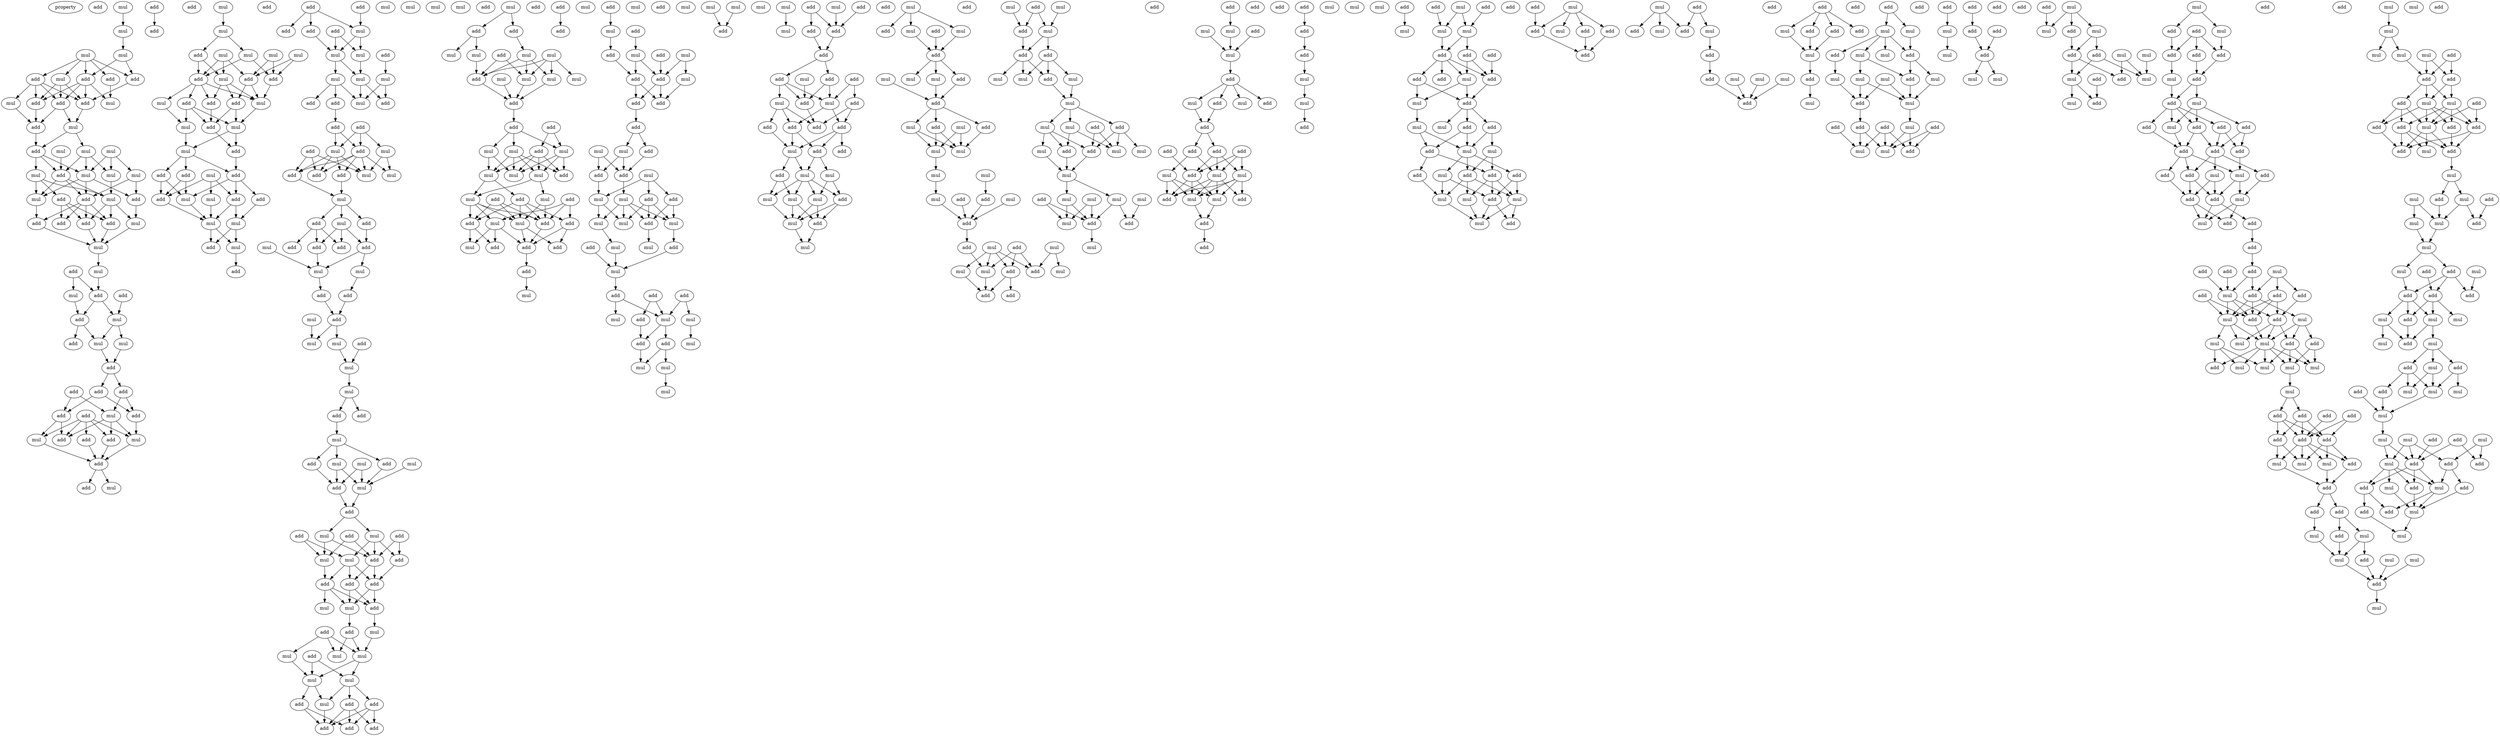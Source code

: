 digraph {
    node [fontcolor=black]
    property [mul=2,lf=1.8]
    0 [ label = add ];
    1 [ label = mul ];
    2 [ label = add ];
    3 [ label = add ];
    4 [ label = mul ];
    5 [ label = mul ];
    6 [ label = mul ];
    7 [ label = mul ];
    8 [ label = add ];
    9 [ label = add ];
    10 [ label = add ];
    11 [ label = add ];
    12 [ label = mul ];
    13 [ label = add ];
    14 [ label = add ];
    15 [ label = add ];
    16 [ label = mul ];
    17 [ label = mul ];
    18 [ label = add ];
    19 [ label = mul ];
    20 [ label = mul ];
    21 [ label = mul ];
    22 [ label = add ];
    23 [ label = mul ];
    24 [ label = mul ];
    25 [ label = mul ];
    26 [ label = add ];
    27 [ label = mul ];
    28 [ label = add ];
    29 [ label = mul ];
    30 [ label = add ];
    31 [ label = mul ];
    32 [ label = add ];
    33 [ label = add ];
    34 [ label = add ];
    35 [ label = add ];
    36 [ label = mul ];
    37 [ label = add ];
    38 [ label = mul ];
    39 [ label = add ];
    40 [ label = mul ];
    41 [ label = mul ];
    42 [ label = add ];
    43 [ label = add ];
    44 [ label = add ];
    45 [ label = mul ];
    46 [ label = add ];
    47 [ label = mul ];
    48 [ label = mul ];
    49 [ label = add ];
    50 [ label = add ];
    51 [ label = add ];
    52 [ label = add ];
    53 [ label = mul ];
    54 [ label = add ];
    55 [ label = add ];
    56 [ label = add ];
    57 [ label = add ];
    58 [ label = add ];
    59 [ label = mul ];
    60 [ label = add ];
    61 [ label = mul ];
    62 [ label = add ];
    63 [ label = add ];
    64 [ label = mul ];
    65 [ label = add ];
    66 [ label = mul ];
    67 [ label = mul ];
    68 [ label = mul ];
    69 [ label = mul ];
    70 [ label = mul ];
    71 [ label = mul ];
    72 [ label = add ];
    73 [ label = mul ];
    74 [ label = add ];
    75 [ label = add ];
    76 [ label = add ];
    77 [ label = add ];
    78 [ label = mul ];
    79 [ label = add ];
    80 [ label = add ];
    81 [ label = mul ];
    82 [ label = mul ];
    83 [ label = add ];
    84 [ label = mul ];
    85 [ label = add ];
    86 [ label = mul ];
    87 [ label = add ];
    88 [ label = mul ];
    89 [ label = add ];
    90 [ label = add ];
    91 [ label = add ];
    92 [ label = add ];
    93 [ label = mul ];
    94 [ label = mul ];
    95 [ label = add ];
    96 [ label = mul ];
    97 [ label = mul ];
    98 [ label = add ];
    99 [ label = add ];
    100 [ label = mul ];
    101 [ label = add ];
    102 [ label = add ];
    103 [ label = add ];
    104 [ label = add ];
    105 [ label = mul ];
    106 [ label = add ];
    107 [ label = add ];
    108 [ label = mul ];
    109 [ label = mul ];
    110 [ label = add ];
    111 [ label = mul ];
    112 [ label = mul ];
    113 [ label = mul ];
    114 [ label = add ];
    115 [ label = add ];
    116 [ label = mul ];
    117 [ label = add ];
    118 [ label = add ];
    119 [ label = add ];
    120 [ label = add ];
    121 [ label = mul ];
    122 [ label = mul ];
    123 [ label = add ];
    124 [ label = add ];
    125 [ label = add ];
    126 [ label = mul ];
    127 [ label = mul ];
    128 [ label = add ];
    129 [ label = mul ];
    130 [ label = mul ];
    131 [ label = mul ];
    132 [ label = add ];
    133 [ label = add ];
    134 [ label = mul ];
    135 [ label = mul ];
    136 [ label = add ];
    137 [ label = add ];
    138 [ label = add ];
    139 [ label = add ];
    140 [ label = mul ];
    141 [ label = mul ];
    142 [ label = add ];
    143 [ label = add ];
    144 [ label = add ];
    145 [ label = mul ];
    146 [ label = mul ];
    147 [ label = add ];
    148 [ label = mul ];
    149 [ label = mul ];
    150 [ label = mul ];
    151 [ label = mul ];
    152 [ label = mul ];
    153 [ label = add ];
    154 [ label = add ];
    155 [ label = mul ];
    156 [ label = add ];
    157 [ label = mul ];
    158 [ label = mul ];
    159 [ label = mul ];
    160 [ label = add ];
    161 [ label = mul ];
    162 [ label = add ];
    163 [ label = add ];
    164 [ label = add ];
    165 [ label = mul ];
    166 [ label = mul ];
    167 [ label = add ];
    168 [ label = add ];
    169 [ label = mul ];
    170 [ label = mul ];
    171 [ label = add ];
    172 [ label = add ];
    173 [ label = add ];
    174 [ label = add ];
    175 [ label = add ];
    176 [ label = add ];
    177 [ label = mul ];
    178 [ label = mul ];
    179 [ label = add ];
    180 [ label = mul ];
    181 [ label = add ];
    182 [ label = mul ];
    183 [ label = mul ];
    184 [ label = add ];
    185 [ label = mul ];
    186 [ label = mul ];
    187 [ label = mul ];
    188 [ label = add ];
    189 [ label = mul ];
    190 [ label = add ];
    191 [ label = add ];
    192 [ label = add ];
    193 [ label = add ];
    194 [ label = add ];
    195 [ label = add ];
    196 [ label = mul ];
    197 [ label = add ];
    198 [ label = add ];
    199 [ label = mul ];
    200 [ label = add ];
    201 [ label = mul ];
    202 [ label = mul ];
    203 [ label = mul ];
    204 [ label = mul ];
    205 [ label = add ];
    206 [ label = mul ];
    207 [ label = mul ];
    208 [ label = mul ];
    209 [ label = add ];
    210 [ label = add ];
    211 [ label = add ];
    212 [ label = mul ];
    213 [ label = add ];
    214 [ label = mul ];
    215 [ label = mul ];
    216 [ label = mul ];
    217 [ label = mul ];
    218 [ label = add ];
    219 [ label = mul ];
    220 [ label = mul ];
    221 [ label = add ];
    222 [ label = add ];
    223 [ label = mul ];
    224 [ label = add ];
    225 [ label = add ];
    226 [ label = mul ];
    227 [ label = mul ];
    228 [ label = add ];
    229 [ label = add ];
    230 [ label = add ];
    231 [ label = add ];
    232 [ label = add ];
    233 [ label = mul ];
    234 [ label = add ];
    235 [ label = add ];
    236 [ label = add ];
    237 [ label = mul ];
    238 [ label = mul ];
    239 [ label = add ];
    240 [ label = add ];
    241 [ label = add ];
    242 [ label = mul ];
    243 [ label = mul ];
    244 [ label = add ];
    245 [ label = add ];
    246 [ label = mul ];
    247 [ label = add ];
    248 [ label = add ];
    249 [ label = mul ];
    250 [ label = add ];
    251 [ label = add ];
    252 [ label = add ];
    253 [ label = mul ];
    254 [ label = mul ];
    255 [ label = add ];
    256 [ label = mul ];
    257 [ label = add ];
    258 [ label = add ];
    259 [ label = mul ];
    260 [ label = mul ];
    261 [ label = add ];
    262 [ label = add ];
    263 [ label = mul ];
    264 [ label = add ];
    265 [ label = mul ];
    266 [ label = mul ];
    267 [ label = mul ];
    268 [ label = mul ];
    269 [ label = add ];
    270 [ label = add ];
    271 [ label = mul ];
    272 [ label = add ];
    273 [ label = add ];
    274 [ label = add ];
    275 [ label = mul ];
    276 [ label = mul ];
    277 [ label = mul ];
    278 [ label = mul ];
    279 [ label = add ];
    280 [ label = add ];
    281 [ label = mul ];
    282 [ label = add ];
    283 [ label = mul ];
    284 [ label = mul ];
    285 [ label = add ];
    286 [ label = mul ];
    287 [ label = mul ];
    288 [ label = mul ];
    289 [ label = mul ];
    290 [ label = mul ];
    291 [ label = add ];
    292 [ label = mul ];
    293 [ label = mul ];
    294 [ label = add ];
    295 [ label = add ];
    296 [ label = mul ];
    297 [ label = add ];
    298 [ label = add ];
    299 [ label = add ];
    300 [ label = add ];
    301 [ label = add ];
    302 [ label = add ];
    303 [ label = mul ];
    304 [ label = add ];
    305 [ label = add ];
    306 [ label = mul ];
    307 [ label = mul ];
    308 [ label = add ];
    309 [ label = add ];
    310 [ label = add ];
    311 [ label = add ];
    312 [ label = mul ];
    313 [ label = add ];
    314 [ label = add ];
    315 [ label = add ];
    316 [ label = mul ];
    317 [ label = mul ];
    318 [ label = mul ];
    319 [ label = add ];
    320 [ label = mul ];
    321 [ label = mul ];
    322 [ label = mul ];
    323 [ label = add ];
    324 [ label = add ];
    325 [ label = mul ];
    326 [ label = mul ];
    327 [ label = mul ];
    328 [ label = add ];
    329 [ label = add ];
    330 [ label = mul ];
    331 [ label = add ];
    332 [ label = mul ];
    333 [ label = add ];
    334 [ label = mul ];
    335 [ label = mul ];
    336 [ label = add ];
    337 [ label = add ];
    338 [ label = add ];
    339 [ label = add ];
    340 [ label = mul ];
    341 [ label = mul ];
    342 [ label = mul ];
    343 [ label = mul ];
    344 [ label = mul ];
    345 [ label = mul ];
    346 [ label = mul ];
    347 [ label = add ];
    348 [ label = add ];
    349 [ label = mul ];
    350 [ label = add ];
    351 [ label = mul ];
    352 [ label = mul ];
    353 [ label = add ];
    354 [ label = add ];
    355 [ label = mul ];
    356 [ label = mul ];
    357 [ label = add ];
    358 [ label = mul ];
    359 [ label = add ];
    360 [ label = add ];
    361 [ label = add ];
    362 [ label = mul ];
    363 [ label = mul ];
    364 [ label = add ];
    365 [ label = add ];
    366 [ label = mul ];
    367 [ label = add ];
    368 [ label = add ];
    369 [ label = add ];
    370 [ label = mul ];
    371 [ label = mul ];
    372 [ label = mul ];
    373 [ label = add ];
    374 [ label = mul ];
    375 [ label = add ];
    376 [ label = mul ];
    377 [ label = add ];
    378 [ label = mul ];
    379 [ label = add ];
    380 [ label = mul ];
    381 [ label = mul ];
    382 [ label = mul ];
    383 [ label = add ];
    384 [ label = mul ];
    385 [ label = mul ];
    386 [ label = add ];
    387 [ label = mul ];
    388 [ label = mul ];
    389 [ label = mul ];
    390 [ label = add ];
    391 [ label = add ];
    392 [ label = mul ];
    393 [ label = mul ];
    394 [ label = add ];
    395 [ label = mul ];
    396 [ label = mul ];
    397 [ label = add ];
    398 [ label = add ];
    399 [ label = mul ];
    400 [ label = add ];
    401 [ label = mul ];
    402 [ label = mul ];
    403 [ label = add ];
    404 [ label = add ];
    405 [ label = add ];
    406 [ label = add ];
    407 [ label = add ];
    408 [ label = add ];
    409 [ label = add ];
    410 [ label = mul ];
    411 [ label = add ];
    412 [ label = mul ];
    413 [ label = mul ];
    414 [ label = mul ];
    415 [ label = add ];
    416 [ label = add ];
    417 [ label = mul ];
    418 [ label = add ];
    419 [ label = add ];
    420 [ label = add ];
    421 [ label = add ];
    422 [ label = mul ];
    423 [ label = mul ];
    424 [ label = add ];
    425 [ label = add ];
    426 [ label = mul ];
    427 [ label = mul ];
    428 [ label = mul ];
    429 [ label = add ];
    430 [ label = add ];
    431 [ label = mul ];
    432 [ label = mul ];
    433 [ label = add ];
    434 [ label = add ];
    435 [ label = mul ];
    436 [ label = mul ];
    437 [ label = add ];
    438 [ label = add ];
    439 [ label = add ];
    440 [ label = add ];
    441 [ label = mul ];
    442 [ label = add ];
    443 [ label = add ];
    444 [ label = add ];
    445 [ label = add ];
    446 [ label = mul ];
    447 [ label = mul ];
    448 [ label = add ];
    449 [ label = add ];
    450 [ label = mul ];
    451 [ label = mul ];
    452 [ label = add ];
    453 [ label = mul ];
    454 [ label = mul ];
    455 [ label = add ];
    456 [ label = add ];
    457 [ label = add ];
    458 [ label = add ];
    459 [ label = mul ];
    460 [ label = add ];
    461 [ label = mul ];
    462 [ label = mul ];
    463 [ label = add ];
    464 [ label = mul ];
    465 [ label = mul ];
    466 [ label = add ];
    467 [ label = mul ];
    468 [ label = add ];
    469 [ label = add ];
    470 [ label = add ];
    471 [ label = add ];
    472 [ label = mul ];
    473 [ label = add ];
    474 [ label = mul ];
    475 [ label = add ];
    476 [ label = add ];
    477 [ label = mul ];
    478 [ label = add ];
    479 [ label = add ];
    480 [ label = mul ];
    481 [ label = mul ];
    482 [ label = add ];
    483 [ label = mul ];
    484 [ label = add ];
    485 [ label = add ];
    486 [ label = add ];
    487 [ label = mul ];
    488 [ label = add ];
    489 [ label = add ];
    490 [ label = add ];
    491 [ label = mul ];
    492 [ label = add ];
    493 [ label = mul ];
    494 [ label = add ];
    495 [ label = mul ];
    496 [ label = mul ];
    497 [ label = mul ];
    498 [ label = mul ];
    499 [ label = add ];
    500 [ label = add ];
    501 [ label = mul ];
    502 [ label = add ];
    503 [ label = mul ];
    504 [ label = mul ];
    505 [ label = mul ];
    506 [ label = add ];
    507 [ label = mul ];
    508 [ label = add ];
    509 [ label = add ];
    510 [ label = add ];
    511 [ label = add ];
    512 [ label = mul ];
    513 [ label = add ];
    514 [ label = add ];
    515 [ label = mul ];
    516 [ label = mul ];
    517 [ label = add ];
    518 [ label = mul ];
    519 [ label = mul ];
    520 [ label = add ];
    521 [ label = add ];
    522 [ label = add ];
    523 [ label = add ];
    524 [ label = add ];
    525 [ label = add ];
    526 [ label = mul ];
    527 [ label = mul ];
    528 [ label = add ];
    529 [ label = mul ];
    530 [ label = mul ];
    531 [ label = add ];
    532 [ label = mul ];
    533 [ label = add ];
    534 [ label = mul ];
    535 [ label = mul ];
    536 [ label = add ];
    537 [ label = mul ];
    538 [ label = mul ];
    539 [ label = add ];
    540 [ label = add ];
    541 [ label = mul ];
    542 [ label = add ];
    543 [ label = mul ];
    544 [ label = mul ];
    545 [ label = add ];
    546 [ label = add ];
    547 [ label = add ];
    548 [ label = add ];
    549 [ label = add ];
    550 [ label = add ];
    551 [ label = mul ];
    552 [ label = add ];
    553 [ label = mul ];
    554 [ label = add ];
    555 [ label = add ];
    556 [ label = add ];
    557 [ label = add ];
    558 [ label = mul ];
    559 [ label = add ];
    560 [ label = add ];
    561 [ label = add ];
    562 [ label = add ];
    563 [ label = mul ];
    564 [ label = add ];
    565 [ label = mul ];
    566 [ label = add ];
    567 [ label = mul ];
    568 [ label = add ];
    569 [ label = add ];
    570 [ label = mul ];
    571 [ label = add ];
    572 [ label = add ];
    573 [ label = add ];
    574 [ label = add ];
    575 [ label = add ];
    576 [ label = add ];
    577 [ label = mul ];
    578 [ label = add ];
    579 [ label = add ];
    580 [ label = add ];
    581 [ label = add ];
    582 [ label = add ];
    583 [ label = mul ];
    584 [ label = mul ];
    585 [ label = add ];
    586 [ label = add ];
    587 [ label = mul ];
    588 [ label = mul ];
    589 [ label = mul ];
    590 [ label = add ];
    591 [ label = mul ];
    592 [ label = add ];
    593 [ label = mul ];
    594 [ label = mul ];
    595 [ label = mul ];
    596 [ label = mul ];
    597 [ label = add ];
    598 [ label = mul ];
    599 [ label = add ];
    600 [ label = add ];
    601 [ label = add ];
    602 [ label = add ];
    603 [ label = add ];
    604 [ label = add ];
    605 [ label = add ];
    606 [ label = mul ];
    607 [ label = mul ];
    608 [ label = add ];
    609 [ label = mul ];
    610 [ label = add ];
    611 [ label = add ];
    612 [ label = add ];
    613 [ label = add ];
    614 [ label = mul ];
    615 [ label = mul ];
    616 [ label = mul ];
    617 [ label = mul ];
    618 [ label = mul ];
    619 [ label = add ];
    620 [ label = add ];
    621 [ label = mul ];
    622 [ label = add ];
    623 [ label = mul ];
    624 [ label = mul ];
    625 [ label = add ];
    626 [ label = mul ];
    627 [ label = mul ];
    628 [ label = mul ];
    629 [ label = add ];
    630 [ label = add ];
    631 [ label = add ];
    632 [ label = mul ];
    633 [ label = add ];
    634 [ label = mul ];
    635 [ label = add ];
    636 [ label = add ];
    637 [ label = add ];
    638 [ label = mul ];
    639 [ label = add ];
    640 [ label = add ];
    641 [ label = mul ];
    642 [ label = add ];
    643 [ label = mul ];
    644 [ label = add ];
    645 [ label = mul ];
    646 [ label = add ];
    647 [ label = mul ];
    648 [ label = mul ];
    649 [ label = mul ];
    650 [ label = mul ];
    651 [ label = add ];
    652 [ label = mul ];
    653 [ label = mul ];
    654 [ label = add ];
    655 [ label = add ];
    656 [ label = mul ];
    657 [ label = add ];
    658 [ label = add ];
    659 [ label = add ];
    660 [ label = mul ];
    661 [ label = mul ];
    662 [ label = mul ];
    663 [ label = add ];
    664 [ label = mul ];
    665 [ label = mul ];
    666 [ label = add ];
    667 [ label = mul ];
    668 [ label = add ];
    669 [ label = add ];
    670 [ label = mul ];
    671 [ label = mul ];
    672 [ label = add ];
    673 [ label = add ];
    674 [ label = mul ];
    675 [ label = mul ];
    676 [ label = mul ];
    677 [ label = add ];
    678 [ label = mul ];
    679 [ label = mul ];
    680 [ label = add ];
    681 [ label = mul ];
    682 [ label = add ];
    683 [ label = add ];
    684 [ label = add ];
    685 [ label = mul ];
    686 [ label = add ];
    687 [ label = add ];
    688 [ label = mul ];
    689 [ label = add ];
    690 [ label = mul ];
    691 [ label = add ];
    692 [ label = add ];
    693 [ label = mul ];
    694 [ label = add ];
    1 -> 4 [ name = 0 ];
    2 -> 3 [ name = 1 ];
    4 -> 5 [ name = 2 ];
    5 -> 10 [ name = 3 ];
    5 -> 11 [ name = 4 ];
    6 -> 7 [ name = 5 ];
    6 -> 8 [ name = 6 ];
    6 -> 9 [ name = 7 ];
    6 -> 10 [ name = 8 ];
    6 -> 11 [ name = 9 ];
    7 -> 13 [ name = 10 ];
    7 -> 14 [ name = 11 ];
    7 -> 15 [ name = 12 ];
    8 -> 12 [ name = 13 ];
    8 -> 13 [ name = 14 ];
    8 -> 14 [ name = 15 ];
    8 -> 15 [ name = 16 ];
    9 -> 16 [ name = 17 ];
    10 -> 13 [ name = 18 ];
    10 -> 14 [ name = 19 ];
    10 -> 15 [ name = 20 ];
    10 -> 16 [ name = 21 ];
    11 -> 15 [ name = 22 ];
    12 -> 18 [ name = 23 ];
    13 -> 17 [ name = 24 ];
    13 -> 18 [ name = 25 ];
    14 -> 18 [ name = 26 ];
    15 -> 17 [ name = 27 ];
    17 -> 21 [ name = 28 ];
    17 -> 22 [ name = 29 ];
    18 -> 22 [ name = 30 ];
    19 -> 26 [ name = 31 ];
    20 -> 23 [ name = 32 ];
    20 -> 25 [ name = 33 ];
    20 -> 27 [ name = 34 ];
    21 -> 23 [ name = 35 ];
    21 -> 26 [ name = 36 ];
    21 -> 27 [ name = 37 ];
    22 -> 24 [ name = 38 ];
    22 -> 26 [ name = 39 ];
    22 -> 27 [ name = 40 ];
    23 -> 31 [ name = 41 ];
    24 -> 29 [ name = 42 ];
    24 -> 30 [ name = 43 ];
    24 -> 31 [ name = 44 ];
    25 -> 28 [ name = 45 ];
    25 -> 32 [ name = 46 ];
    26 -> 28 [ name = 47 ];
    26 -> 29 [ name = 48 ];
    26 -> 31 [ name = 49 ];
    27 -> 28 [ name = 50 ];
    27 -> 29 [ name = 51 ];
    27 -> 32 [ name = 52 ];
    28 -> 33 [ name = 53 ];
    28 -> 34 [ name = 54 ];
    28 -> 35 [ name = 55 ];
    28 -> 37 [ name = 56 ];
    29 -> 33 [ name = 57 ];
    30 -> 34 [ name = 58 ];
    30 -> 35 [ name = 59 ];
    30 -> 37 [ name = 60 ];
    31 -> 35 [ name = 61 ];
    31 -> 36 [ name = 62 ];
    31 -> 37 [ name = 63 ];
    32 -> 36 [ name = 64 ];
    33 -> 38 [ name = 65 ];
    35 -> 38 [ name = 66 ];
    36 -> 38 [ name = 67 ];
    37 -> 38 [ name = 68 ];
    38 -> 40 [ name = 69 ];
    39 -> 41 [ name = 70 ];
    39 -> 42 [ name = 71 ];
    40 -> 42 [ name = 72 ];
    41 -> 44 [ name = 73 ];
    42 -> 44 [ name = 74 ];
    42 -> 45 [ name = 75 ];
    43 -> 45 [ name = 76 ];
    44 -> 46 [ name = 77 ];
    44 -> 48 [ name = 78 ];
    45 -> 47 [ name = 79 ];
    45 -> 48 [ name = 80 ];
    47 -> 49 [ name = 81 ];
    48 -> 49 [ name = 82 ];
    49 -> 50 [ name = 83 ];
    49 -> 51 [ name = 84 ];
    50 -> 54 [ name = 85 ];
    50 -> 56 [ name = 86 ];
    51 -> 53 [ name = 87 ];
    51 -> 54 [ name = 88 ];
    52 -> 53 [ name = 89 ];
    52 -> 56 [ name = 90 ];
    53 -> 57 [ name = 91 ];
    53 -> 59 [ name = 92 ];
    53 -> 60 [ name = 93 ];
    54 -> 59 [ name = 94 ];
    55 -> 57 [ name = 95 ];
    55 -> 58 [ name = 96 ];
    55 -> 59 [ name = 97 ];
    55 -> 60 [ name = 98 ];
    55 -> 61 [ name = 99 ];
    56 -> 57 [ name = 100 ];
    56 -> 61 [ name = 101 ];
    58 -> 62 [ name = 102 ];
    59 -> 62 [ name = 103 ];
    60 -> 62 [ name = 104 ];
    61 -> 62 [ name = 105 ];
    62 -> 65 [ name = 106 ];
    62 -> 66 [ name = 107 ];
    64 -> 67 [ name = 108 ];
    67 -> 68 [ name = 109 ];
    67 -> 72 [ name = 110 ];
    68 -> 75 [ name = 111 ];
    68 -> 76 [ name = 112 ];
    69 -> 73 [ name = 113 ];
    69 -> 74 [ name = 114 ];
    69 -> 76 [ name = 115 ];
    70 -> 74 [ name = 116 ];
    70 -> 75 [ name = 117 ];
    71 -> 74 [ name = 118 ];
    71 -> 75 [ name = 119 ];
    72 -> 73 [ name = 120 ];
    72 -> 76 [ name = 121 ];
    73 -> 79 [ name = 122 ];
    73 -> 80 [ name = 123 ];
    73 -> 81 [ name = 124 ];
    74 -> 80 [ name = 125 ];
    74 -> 81 [ name = 126 ];
    75 -> 81 [ name = 127 ];
    76 -> 77 [ name = 128 ];
    76 -> 78 [ name = 129 ];
    76 -> 79 [ name = 130 ];
    76 -> 81 [ name = 131 ];
    77 -> 82 [ name = 132 ];
    77 -> 83 [ name = 133 ];
    77 -> 84 [ name = 134 ];
    78 -> 82 [ name = 135 ];
    79 -> 83 [ name = 136 ];
    80 -> 83 [ name = 137 ];
    80 -> 84 [ name = 138 ];
    81 -> 84 [ name = 139 ];
    82 -> 86 [ name = 140 ];
    83 -> 85 [ name = 141 ];
    84 -> 85 [ name = 142 ];
    84 -> 86 [ name = 143 ];
    85 -> 89 [ name = 144 ];
    86 -> 87 [ name = 145 ];
    86 -> 89 [ name = 146 ];
    86 -> 90 [ name = 147 ];
    87 -> 91 [ name = 148 ];
    87 -> 93 [ name = 149 ];
    88 -> 91 [ name = 150 ];
    88 -> 92 [ name = 151 ];
    88 -> 94 [ name = 152 ];
    89 -> 92 [ name = 153 ];
    89 -> 93 [ name = 154 ];
    89 -> 95 [ name = 155 ];
    90 -> 91 [ name = 156 ];
    90 -> 93 [ name = 157 ];
    91 -> 96 [ name = 158 ];
    92 -> 96 [ name = 159 ];
    92 -> 97 [ name = 160 ];
    93 -> 96 [ name = 161 ];
    94 -> 96 [ name = 162 ];
    95 -> 97 [ name = 163 ];
    96 -> 98 [ name = 164 ];
    96 -> 100 [ name = 165 ];
    97 -> 98 [ name = 166 ];
    97 -> 100 [ name = 167 ];
    100 -> 101 [ name = 168 ];
    102 -> 104 [ name = 169 ];
    102 -> 105 [ name = 170 ];
    102 -> 107 [ name = 171 ];
    103 -> 105 [ name = 172 ];
    104 -> 109 [ name = 173 ];
    105 -> 108 [ name = 174 ];
    105 -> 109 [ name = 175 ];
    106 -> 108 [ name = 176 ];
    106 -> 109 [ name = 177 ];
    108 -> 113 [ name = 178 ];
    109 -> 111 [ name = 179 ];
    109 -> 113 [ name = 180 ];
    110 -> 112 [ name = 181 ];
    111 -> 115 [ name = 182 ];
    111 -> 116 [ name = 183 ];
    111 -> 117 [ name = 184 ];
    112 -> 114 [ name = 185 ];
    112 -> 116 [ name = 186 ];
    113 -> 114 [ name = 187 ];
    113 -> 116 [ name = 188 ];
    117 -> 118 [ name = 189 ];
    118 -> 120 [ name = 190 ];
    118 -> 121 [ name = 191 ];
    119 -> 120 [ name = 192 ];
    119 -> 121 [ name = 193 ];
    119 -> 122 [ name = 194 ];
    120 -> 124 [ name = 195 ];
    120 -> 125 [ name = 196 ];
    120 -> 126 [ name = 197 ];
    120 -> 127 [ name = 198 ];
    120 -> 128 [ name = 199 ];
    121 -> 124 [ name = 200 ];
    121 -> 125 [ name = 201 ];
    121 -> 127 [ name = 202 ];
    121 -> 128 [ name = 203 ];
    122 -> 126 [ name = 204 ];
    122 -> 127 [ name = 205 ];
    123 -> 124 [ name = 206 ];
    123 -> 127 [ name = 207 ];
    123 -> 128 [ name = 208 ];
    124 -> 129 [ name = 209 ];
    125 -> 129 [ name = 210 ];
    129 -> 130 [ name = 211 ];
    129 -> 132 [ name = 212 ];
    129 -> 133 [ name = 213 ];
    130 -> 137 [ name = 214 ];
    130 -> 138 [ name = 215 ];
    130 -> 139 [ name = 216 ];
    132 -> 137 [ name = 217 ];
    133 -> 136 [ name = 218 ];
    133 -> 138 [ name = 219 ];
    133 -> 139 [ name = 220 ];
    135 -> 141 [ name = 221 ];
    137 -> 140 [ name = 222 ];
    137 -> 141 [ name = 223 ];
    138 -> 141 [ name = 224 ];
    140 -> 143 [ name = 225 ];
    141 -> 142 [ name = 226 ];
    142 -> 144 [ name = 227 ];
    143 -> 144 [ name = 228 ];
    144 -> 146 [ name = 229 ];
    144 -> 148 [ name = 230 ];
    145 -> 146 [ name = 231 ];
    147 -> 149 [ name = 232 ];
    148 -> 149 [ name = 233 ];
    149 -> 150 [ name = 234 ];
    150 -> 153 [ name = 235 ];
    150 -> 154 [ name = 236 ];
    153 -> 155 [ name = 237 ];
    155 -> 156 [ name = 238 ];
    155 -> 158 [ name = 239 ];
    155 -> 160 [ name = 240 ];
    156 -> 162 [ name = 241 ];
    157 -> 161 [ name = 242 ];
    157 -> 162 [ name = 243 ];
    158 -> 161 [ name = 244 ];
    158 -> 162 [ name = 245 ];
    159 -> 161 [ name = 246 ];
    160 -> 161 [ name = 247 ];
    161 -> 163 [ name = 248 ];
    162 -> 163 [ name = 249 ];
    163 -> 165 [ name = 250 ];
    163 -> 166 [ name = 251 ];
    164 -> 169 [ name = 252 ];
    164 -> 171 [ name = 253 ];
    165 -> 169 [ name = 254 ];
    165 -> 171 [ name = 255 ];
    166 -> 170 [ name = 256 ];
    166 -> 171 [ name = 257 ];
    166 -> 172 [ name = 258 ];
    167 -> 171 [ name = 259 ];
    167 -> 172 [ name = 260 ];
    168 -> 169 [ name = 261 ];
    168 -> 170 [ name = 262 ];
    169 -> 174 [ name = 263 ];
    170 -> 173 [ name = 264 ];
    170 -> 174 [ name = 265 ];
    170 -> 175 [ name = 266 ];
    171 -> 173 [ name = 267 ];
    171 -> 175 [ name = 268 ];
    172 -> 175 [ name = 269 ];
    173 -> 176 [ name = 270 ];
    173 -> 177 [ name = 271 ];
    174 -> 176 [ name = 272 ];
    174 -> 177 [ name = 273 ];
    174 -> 178 [ name = 274 ];
    175 -> 176 [ name = 275 ];
    175 -> 177 [ name = 276 ];
    176 -> 180 [ name = 277 ];
    177 -> 179 [ name = 278 ];
    179 -> 183 [ name = 279 ];
    179 -> 185 [ name = 280 ];
    180 -> 183 [ name = 281 ];
    181 -> 182 [ name = 282 ];
    181 -> 183 [ name = 283 ];
    181 -> 185 [ name = 284 ];
    182 -> 187 [ name = 285 ];
    183 -> 186 [ name = 286 ];
    183 -> 187 [ name = 287 ];
    184 -> 186 [ name = 288 ];
    184 -> 187 [ name = 289 ];
    186 -> 189 [ name = 290 ];
    186 -> 190 [ name = 291 ];
    186 -> 191 [ name = 292 ];
    187 -> 188 [ name = 293 ];
    187 -> 189 [ name = 294 ];
    188 -> 193 [ name = 295 ];
    188 -> 195 [ name = 296 ];
    189 -> 193 [ name = 297 ];
    190 -> 193 [ name = 298 ];
    190 -> 194 [ name = 299 ];
    190 -> 195 [ name = 300 ];
    191 -> 193 [ name = 301 ];
    191 -> 194 [ name = 302 ];
    191 -> 195 [ name = 303 ];
    196 -> 197 [ name = 304 ];
    196 -> 198 [ name = 305 ];
    197 -> 202 [ name = 306 ];
    198 -> 199 [ name = 307 ];
    198 -> 203 [ name = 308 ];
    200 -> 205 [ name = 309 ];
    200 -> 207 [ name = 310 ];
    201 -> 205 [ name = 311 ];
    201 -> 206 [ name = 312 ];
    201 -> 207 [ name = 313 ];
    201 -> 208 [ name = 314 ];
    202 -> 205 [ name = 315 ];
    202 -> 206 [ name = 316 ];
    202 -> 207 [ name = 317 ];
    203 -> 205 [ name = 318 ];
    204 -> 209 [ name = 319 ];
    205 -> 209 [ name = 320 ];
    206 -> 209 [ name = 321 ];
    207 -> 209 [ name = 322 ];
    209 -> 211 [ name = 323 ];
    210 -> 213 [ name = 324 ];
    210 -> 214 [ name = 325 ];
    211 -> 212 [ name = 326 ];
    211 -> 214 [ name = 327 ];
    211 -> 215 [ name = 328 ];
    212 -> 216 [ name = 329 ];
    212 -> 217 [ name = 330 ];
    213 -> 216 [ name = 331 ];
    213 -> 217 [ name = 332 ];
    213 -> 218 [ name = 333 ];
    213 -> 219 [ name = 334 ];
    214 -> 216 [ name = 335 ];
    214 -> 218 [ name = 336 ];
    214 -> 219 [ name = 337 ];
    215 -> 216 [ name = 338 ];
    215 -> 217 [ name = 339 ];
    215 -> 218 [ name = 340 ];
    215 -> 219 [ name = 341 ];
    217 -> 221 [ name = 342 ];
    217 -> 223 [ name = 343 ];
    219 -> 220 [ name = 344 ];
    219 -> 223 [ name = 345 ];
    220 -> 227 [ name = 346 ];
    220 -> 229 [ name = 347 ];
    221 -> 225 [ name = 348 ];
    221 -> 227 [ name = 349 ];
    221 -> 228 [ name = 350 ];
    221 -> 229 [ name = 351 ];
    222 -> 227 [ name = 352 ];
    222 -> 228 [ name = 353 ];
    222 -> 229 [ name = 354 ];
    223 -> 226 [ name = 355 ];
    223 -> 227 [ name = 356 ];
    223 -> 228 [ name = 357 ];
    223 -> 229 [ name = 358 ];
    224 -> 225 [ name = 359 ];
    224 -> 226 [ name = 360 ];
    224 -> 229 [ name = 361 ];
    225 -> 230 [ name = 362 ];
    225 -> 232 [ name = 363 ];
    226 -> 231 [ name = 364 ];
    226 -> 232 [ name = 365 ];
    226 -> 233 [ name = 366 ];
    227 -> 230 [ name = 367 ];
    227 -> 232 [ name = 368 ];
    228 -> 231 [ name = 369 ];
    228 -> 233 [ name = 370 ];
    229 -> 232 [ name = 371 ];
    232 -> 234 [ name = 372 ];
    234 -> 238 [ name = 373 ];
    236 -> 239 [ name = 374 ];
    240 -> 242 [ name = 375 ];
    241 -> 246 [ name = 376 ];
    242 -> 244 [ name = 377 ];
    243 -> 248 [ name = 378 ];
    243 -> 249 [ name = 379 ];
    244 -> 247 [ name = 380 ];
    245 -> 248 [ name = 381 ];
    246 -> 247 [ name = 382 ];
    246 -> 248 [ name = 383 ];
    247 -> 250 [ name = 384 ];
    247 -> 251 [ name = 385 ];
    248 -> 250 [ name = 386 ];
    248 -> 251 [ name = 387 ];
    249 -> 250 [ name = 388 ];
    251 -> 252 [ name = 389 ];
    252 -> 254 [ name = 390 ];
    252 -> 255 [ name = 391 ];
    253 -> 257 [ name = 392 ];
    253 -> 258 [ name = 393 ];
    254 -> 257 [ name = 394 ];
    254 -> 258 [ name = 395 ];
    255 -> 258 [ name = 396 ];
    256 -> 260 [ name = 397 ];
    256 -> 261 [ name = 398 ];
    256 -> 262 [ name = 399 ];
    257 -> 260 [ name = 400 ];
    258 -> 259 [ name = 401 ];
    259 -> 263 [ name = 402 ];
    259 -> 264 [ name = 403 ];
    259 -> 265 [ name = 404 ];
    259 -> 266 [ name = 405 ];
    260 -> 263 [ name = 406 ];
    260 -> 266 [ name = 407 ];
    261 -> 264 [ name = 408 ];
    261 -> 265 [ name = 409 ];
    262 -> 264 [ name = 410 ];
    262 -> 265 [ name = 411 ];
    262 -> 266 [ name = 412 ];
    263 -> 268 [ name = 413 ];
    264 -> 267 [ name = 414 ];
    265 -> 269 [ name = 415 ];
    268 -> 271 [ name = 416 ];
    269 -> 271 [ name = 417 ];
    270 -> 271 [ name = 418 ];
    271 -> 272 [ name = 419 ];
    272 -> 276 [ name = 420 ];
    272 -> 278 [ name = 421 ];
    273 -> 278 [ name = 422 ];
    273 -> 279 [ name = 423 ];
    274 -> 277 [ name = 424 ];
    274 -> 278 [ name = 425 ];
    277 -> 281 [ name = 426 ];
    278 -> 280 [ name = 427 ];
    278 -> 282 [ name = 428 ];
    279 -> 280 [ name = 429 ];
    280 -> 283 [ name = 430 ];
    282 -> 283 [ name = 431 ];
    282 -> 284 [ name = 432 ];
    284 -> 286 [ name = 433 ];
    288 -> 291 [ name = 434 ];
    289 -> 291 [ name = 435 ];
    292 -> 296 [ name = 436 ];
    293 -> 298 [ name = 437 ];
    294 -> 297 [ name = 438 ];
    294 -> 298 [ name = 439 ];
    295 -> 298 [ name = 440 ];
    297 -> 299 [ name = 441 ];
    298 -> 299 [ name = 442 ];
    299 -> 300 [ name = 443 ];
    299 -> 301 [ name = 444 ];
    300 -> 304 [ name = 445 ];
    300 -> 306 [ name = 446 ];
    300 -> 307 [ name = 447 ];
    301 -> 304 [ name = 448 ];
    301 -> 306 [ name = 449 ];
    302 -> 305 [ name = 450 ];
    302 -> 306 [ name = 451 ];
    303 -> 304 [ name = 452 ];
    304 -> 310 [ name = 453 ];
    305 -> 308 [ name = 454 ];
    305 -> 310 [ name = 455 ];
    306 -> 308 [ name = 456 ];
    306 -> 309 [ name = 457 ];
    307 -> 309 [ name = 458 ];
    307 -> 310 [ name = 459 ];
    307 -> 311 [ name = 460 ];
    308 -> 312 [ name = 461 ];
    308 -> 313 [ name = 462 ];
    308 -> 314 [ name = 463 ];
    309 -> 312 [ name = 464 ];
    309 -> 314 [ name = 465 ];
    311 -> 312 [ name = 466 ];
    312 -> 315 [ name = 467 ];
    312 -> 316 [ name = 468 ];
    314 -> 316 [ name = 469 ];
    314 -> 317 [ name = 470 ];
    315 -> 318 [ name = 471 ];
    315 -> 320 [ name = 472 ];
    316 -> 318 [ name = 473 ];
    316 -> 319 [ name = 474 ];
    316 -> 320 [ name = 475 ];
    316 -> 321 [ name = 476 ];
    317 -> 319 [ name = 477 ];
    317 -> 321 [ name = 478 ];
    318 -> 322 [ name = 479 ];
    318 -> 323 [ name = 480 ];
    319 -> 322 [ name = 481 ];
    319 -> 323 [ name = 482 ];
    320 -> 322 [ name = 483 ];
    321 -> 322 [ name = 484 ];
    321 -> 323 [ name = 485 ];
    322 -> 325 [ name = 486 ];
    323 -> 325 [ name = 487 ];
    326 -> 327 [ name = 488 ];
    326 -> 329 [ name = 489 ];
    326 -> 330 [ name = 490 ];
    327 -> 331 [ name = 491 ];
    328 -> 331 [ name = 492 ];
    330 -> 331 [ name = 493 ];
    331 -> 332 [ name = 494 ];
    331 -> 333 [ name = 495 ];
    331 -> 334 [ name = 496 ];
    332 -> 336 [ name = 497 ];
    333 -> 336 [ name = 498 ];
    335 -> 336 [ name = 499 ];
    336 -> 337 [ name = 500 ];
    336 -> 339 [ name = 501 ];
    336 -> 340 [ name = 502 ];
    337 -> 342 [ name = 503 ];
    337 -> 343 [ name = 504 ];
    339 -> 342 [ name = 505 ];
    340 -> 342 [ name = 506 ];
    340 -> 343 [ name = 507 ];
    341 -> 342 [ name = 508 ];
    341 -> 343 [ name = 509 ];
    343 -> 344 [ name = 510 ];
    344 -> 346 [ name = 511 ];
    345 -> 348 [ name = 512 ];
    346 -> 350 [ name = 513 ];
    347 -> 350 [ name = 514 ];
    348 -> 350 [ name = 515 ];
    349 -> 350 [ name = 516 ];
    350 -> 354 [ name = 517 ];
    351 -> 356 [ name = 518 ];
    351 -> 357 [ name = 519 ];
    351 -> 358 [ name = 520 ];
    351 -> 359 [ name = 521 ];
    352 -> 355 [ name = 522 ];
    352 -> 359 [ name = 523 ];
    353 -> 357 [ name = 524 ];
    353 -> 358 [ name = 525 ];
    353 -> 359 [ name = 526 ];
    354 -> 358 [ name = 527 ];
    356 -> 360 [ name = 528 ];
    357 -> 360 [ name = 529 ];
    357 -> 361 [ name = 530 ];
    358 -> 360 [ name = 531 ];
    362 -> 366 [ name = 532 ];
    363 -> 365 [ name = 533 ];
    364 -> 365 [ name = 534 ];
    364 -> 366 [ name = 535 ];
    365 -> 367 [ name = 536 ];
    366 -> 367 [ name = 537 ];
    366 -> 368 [ name = 538 ];
    367 -> 371 [ name = 539 ];
    367 -> 372 [ name = 540 ];
    367 -> 373 [ name = 541 ];
    368 -> 370 [ name = 542 ];
    368 -> 372 [ name = 543 ];
    368 -> 373 [ name = 544 ];
    370 -> 374 [ name = 545 ];
    373 -> 374 [ name = 546 ];
    374 -> 376 [ name = 547 ];
    374 -> 377 [ name = 548 ];
    374 -> 378 [ name = 549 ];
    375 -> 379 [ name = 550 ];
    375 -> 380 [ name = 551 ];
    376 -> 380 [ name = 552 ];
    376 -> 383 [ name = 553 ];
    377 -> 379 [ name = 554 ];
    377 -> 380 [ name = 555 ];
    377 -> 382 [ name = 556 ];
    378 -> 379 [ name = 557 ];
    378 -> 381 [ name = 558 ];
    378 -> 383 [ name = 559 ];
    379 -> 384 [ name = 560 ];
    381 -> 384 [ name = 561 ];
    383 -> 384 [ name = 562 ];
    384 -> 388 [ name = 563 ];
    384 -> 389 [ name = 564 ];
    385 -> 390 [ name = 565 ];
    386 -> 391 [ name = 566 ];
    386 -> 392 [ name = 567 ];
    387 -> 391 [ name = 568 ];
    387 -> 392 [ name = 569 ];
    388 -> 391 [ name = 570 ];
    388 -> 392 [ name = 571 ];
    389 -> 390 [ name = 572 ];
    389 -> 391 [ name = 573 ];
    391 -> 393 [ name = 574 ];
    394 -> 396 [ name = 575 ];
    395 -> 399 [ name = 576 ];
    396 -> 399 [ name = 577 ];
    398 -> 399 [ name = 578 ];
    399 -> 400 [ name = 579 ];
    400 -> 401 [ name = 580 ];
    400 -> 402 [ name = 581 ];
    400 -> 403 [ name = 582 ];
    400 -> 404 [ name = 583 ];
    401 -> 405 [ name = 584 ];
    404 -> 405 [ name = 585 ];
    405 -> 406 [ name = 586 ];
    405 -> 408 [ name = 587 ];
    406 -> 410 [ name = 588 ];
    406 -> 411 [ name = 589 ];
    406 -> 413 [ name = 590 ];
    407 -> 411 [ name = 591 ];
    408 -> 410 [ name = 592 ];
    408 -> 412 [ name = 593 ];
    409 -> 410 [ name = 594 ];
    409 -> 411 [ name = 595 ];
    409 -> 413 [ name = 596 ];
    410 -> 414 [ name = 597 ];
    410 -> 415 [ name = 598 ];
    410 -> 416 [ name = 599 ];
    410 -> 417 [ name = 600 ];
    411 -> 414 [ name = 601 ];
    411 -> 416 [ name = 602 ];
    411 -> 417 [ name = 603 ];
    412 -> 414 [ name = 604 ];
    412 -> 416 [ name = 605 ];
    412 -> 417 [ name = 606 ];
    413 -> 414 [ name = 607 ];
    413 -> 415 [ name = 608 ];
    413 -> 416 [ name = 609 ];
    413 -> 417 [ name = 610 ];
    414 -> 418 [ name = 611 ];
    417 -> 418 [ name = 612 ];
    418 -> 420 [ name = 613 ];
    421 -> 424 [ name = 614 ];
    424 -> 425 [ name = 615 ];
    425 -> 426 [ name = 616 ];
    426 -> 428 [ name = 617 ];
    428 -> 430 [ name = 618 ];
    429 -> 431 [ name = 619 ];
    432 -> 435 [ name = 620 ];
    432 -> 436 [ name = 621 ];
    433 -> 435 [ name = 622 ];
    434 -> 436 [ name = 623 ];
    435 -> 437 [ name = 624 ];
    435 -> 439 [ name = 625 ];
    436 -> 437 [ name = 626 ];
    437 -> 441 [ name = 627 ];
    437 -> 442 [ name = 628 ];
    437 -> 443 [ name = 629 ];
    437 -> 444 [ name = 630 ];
    438 -> 442 [ name = 631 ];
    439 -> 441 [ name = 632 ];
    439 -> 442 [ name = 633 ];
    441 -> 445 [ name = 634 ];
    441 -> 446 [ name = 635 ];
    442 -> 445 [ name = 636 ];
    443 -> 445 [ name = 637 ];
    443 -> 446 [ name = 638 ];
    445 -> 448 [ name = 639 ];
    445 -> 449 [ name = 640 ];
    445 -> 450 [ name = 641 ];
    446 -> 447 [ name = 642 ];
    447 -> 451 [ name = 643 ];
    447 -> 452 [ name = 644 ];
    448 -> 451 [ name = 645 ];
    448 -> 453 [ name = 646 ];
    449 -> 451 [ name = 647 ];
    449 -> 452 [ name = 648 ];
    451 -> 454 [ name = 649 ];
    451 -> 456 [ name = 650 ];
    451 -> 457 [ name = 651 ];
    452 -> 455 [ name = 652 ];
    452 -> 458 [ name = 653 ];
    453 -> 457 [ name = 654 ];
    453 -> 458 [ name = 655 ];
    454 -> 460 [ name = 656 ];
    454 -> 461 [ name = 657 ];
    455 -> 461 [ name = 658 ];
    456 -> 460 [ name = 659 ];
    456 -> 462 [ name = 660 ];
    457 -> 459 [ name = 661 ];
    457 -> 461 [ name = 662 ];
    457 -> 462 [ name = 663 ];
    458 -> 459 [ name = 664 ];
    458 -> 460 [ name = 665 ];
    458 -> 462 [ name = 666 ];
    459 -> 464 [ name = 667 ];
    460 -> 463 [ name = 668 ];
    460 -> 464 [ name = 669 ];
    461 -> 464 [ name = 670 ];
    462 -> 463 [ name = 671 ];
    462 -> 464 [ name = 672 ];
    465 -> 467 [ name = 673 ];
    465 -> 468 [ name = 674 ];
    465 -> 469 [ name = 675 ];
    465 -> 470 [ name = 676 ];
    466 -> 468 [ name = 677 ];
    468 -> 471 [ name = 678 ];
    469 -> 471 [ name = 679 ];
    470 -> 471 [ name = 680 ];
    472 -> 475 [ name = 681 ];
    472 -> 476 [ name = 682 ];
    472 -> 477 [ name = 683 ];
    473 -> 474 [ name = 684 ];
    473 -> 475 [ name = 685 ];
    474 -> 479 [ name = 686 ];
    479 -> 482 [ name = 687 ];
    480 -> 484 [ name = 688 ];
    481 -> 484 [ name = 689 ];
    482 -> 484 [ name = 690 ];
    483 -> 484 [ name = 691 ];
    485 -> 487 [ name = 692 ];
    485 -> 488 [ name = 693 ];
    485 -> 489 [ name = 694 ];
    485 -> 490 [ name = 695 ];
    487 -> 491 [ name = 696 ];
    488 -> 491 [ name = 697 ];
    489 -> 491 [ name = 698 ];
    491 -> 492 [ name = 699 ];
    492 -> 493 [ name = 700 ];
    494 -> 495 [ name = 701 ];
    494 -> 496 [ name = 702 ];
    495 -> 497 [ name = 703 ];
    495 -> 498 [ name = 704 ];
    495 -> 499 [ name = 705 ];
    495 -> 500 [ name = 706 ];
    496 -> 499 [ name = 707 ];
    498 -> 502 [ name = 708 ];
    498 -> 503 [ name = 709 ];
    499 -> 502 [ name = 710 ];
    499 -> 505 [ name = 711 ];
    500 -> 504 [ name = 712 ];
    501 -> 506 [ name = 713 ];
    501 -> 507 [ name = 714 ];
    502 -> 507 [ name = 715 ];
    503 -> 506 [ name = 716 ];
    503 -> 507 [ name = 717 ];
    504 -> 506 [ name = 718 ];
    505 -> 507 [ name = 719 ];
    506 -> 510 [ name = 720 ];
    507 -> 512 [ name = 721 ];
    509 -> 514 [ name = 722 ];
    509 -> 515 [ name = 723 ];
    510 -> 515 [ name = 724 ];
    510 -> 516 [ name = 725 ];
    511 -> 516 [ name = 726 ];
    512 -> 514 [ name = 727 ];
    512 -> 515 [ name = 728 ];
    513 -> 514 [ name = 729 ];
    513 -> 515 [ name = 730 ];
    513 -> 516 [ name = 731 ];
    517 -> 518 [ name = 732 ];
    518 -> 519 [ name = 733 ];
    520 -> 524 [ name = 734 ];
    523 -> 525 [ name = 735 ];
    524 -> 525 [ name = 736 ];
    525 -> 526 [ name = 737 ];
    525 -> 527 [ name = 738 ];
    528 -> 530 [ name = 739 ];
    529 -> 530 [ name = 740 ];
    529 -> 531 [ name = 741 ];
    529 -> 532 [ name = 742 ];
    531 -> 533 [ name = 743 ];
    532 -> 533 [ name = 744 ];
    532 -> 536 [ name = 745 ];
    533 -> 538 [ name = 746 ];
    533 -> 540 [ name = 747 ];
    534 -> 537 [ name = 748 ];
    534 -> 540 [ name = 749 ];
    535 -> 537 [ name = 750 ];
    536 -> 537 [ name = 751 ];
    536 -> 538 [ name = 752 ];
    538 -> 541 [ name = 753 ];
    538 -> 542 [ name = 754 ];
    539 -> 542 [ name = 755 ];
    543 -> 544 [ name = 756 ];
    543 -> 546 [ name = 757 ];
    544 -> 547 [ name = 758 ];
    545 -> 547 [ name = 759 ];
    545 -> 548 [ name = 760 ];
    545 -> 549 [ name = 761 ];
    546 -> 548 [ name = 762 ];
    547 -> 550 [ name = 763 ];
    548 -> 551 [ name = 764 ];
    549 -> 550 [ name = 765 ];
    550 -> 552 [ name = 766 ];
    550 -> 553 [ name = 767 ];
    551 -> 552 [ name = 768 ];
    552 -> 554 [ name = 769 ];
    552 -> 556 [ name = 770 ];
    552 -> 557 [ name = 771 ];
    552 -> 558 [ name = 772 ];
    553 -> 555 [ name = 773 ];
    553 -> 556 [ name = 774 ];
    553 -> 558 [ name = 775 ];
    554 -> 560 [ name = 776 ];
    555 -> 559 [ name = 777 ];
    555 -> 561 [ name = 778 ];
    556 -> 560 [ name = 779 ];
    556 -> 561 [ name = 780 ];
    557 -> 559 [ name = 781 ];
    557 -> 561 [ name = 782 ];
    558 -> 560 [ name = 783 ];
    559 -> 563 [ name = 784 ];
    560 -> 562 [ name = 785 ];
    560 -> 563 [ name = 786 ];
    560 -> 566 [ name = 787 ];
    561 -> 564 [ name = 788 ];
    561 -> 565 [ name = 789 ];
    561 -> 566 [ name = 790 ];
    562 -> 569 [ name = 791 ];
    563 -> 567 [ name = 792 ];
    563 -> 568 [ name = 793 ];
    564 -> 567 [ name = 794 ];
    565 -> 568 [ name = 795 ];
    565 -> 569 [ name = 796 ];
    566 -> 568 [ name = 797 ];
    566 -> 569 [ name = 798 ];
    567 -> 570 [ name = 799 ];
    567 -> 572 [ name = 800 ];
    568 -> 570 [ name = 801 ];
    568 -> 571 [ name = 802 ];
    569 -> 570 [ name = 803 ];
    569 -> 572 [ name = 804 ];
    571 -> 573 [ name = 805 ];
    573 -> 574 [ name = 806 ];
    574 -> 582 [ name = 807 ];
    574 -> 583 [ name = 808 ];
    575 -> 583 [ name = 809 ];
    576 -> 583 [ name = 810 ];
    577 -> 579 [ name = 811 ];
    577 -> 581 [ name = 812 ];
    577 -> 582 [ name = 813 ];
    579 -> 586 [ name = 814 ];
    580 -> 585 [ name = 815 ];
    580 -> 587 [ name = 816 ];
    581 -> 585 [ name = 817 ];
    581 -> 586 [ name = 818 ];
    581 -> 587 [ name = 819 ];
    582 -> 584 [ name = 820 ];
    582 -> 585 [ name = 821 ];
    582 -> 587 [ name = 822 ];
    583 -> 585 [ name = 823 ];
    583 -> 586 [ name = 824 ];
    583 -> 587 [ name = 825 ];
    584 -> 588 [ name = 826 ];
    584 -> 590 [ name = 827 ];
    584 -> 592 [ name = 828 ];
    585 -> 588 [ name = 829 ];
    586 -> 588 [ name = 830 ];
    586 -> 589 [ name = 831 ];
    586 -> 592 [ name = 832 ];
    587 -> 588 [ name = 833 ];
    587 -> 589 [ name = 834 ];
    587 -> 591 [ name = 835 ];
    588 -> 593 [ name = 836 ];
    588 -> 594 [ name = 837 ];
    588 -> 595 [ name = 838 ];
    588 -> 596 [ name = 839 ];
    588 -> 597 [ name = 840 ];
    590 -> 593 [ name = 841 ];
    590 -> 595 [ name = 842 ];
    591 -> 594 [ name = 843 ];
    591 -> 596 [ name = 844 ];
    591 -> 597 [ name = 845 ];
    592 -> 593 [ name = 846 ];
    592 -> 595 [ name = 847 ];
    592 -> 596 [ name = 848 ];
    593 -> 598 [ name = 849 ];
    598 -> 599 [ name = 850 ];
    598 -> 601 [ name = 851 ];
    599 -> 603 [ name = 852 ];
    599 -> 604 [ name = 853 ];
    599 -> 605 [ name = 854 ];
    600 -> 603 [ name = 855 ];
    601 -> 603 [ name = 856 ];
    601 -> 604 [ name = 857 ];
    601 -> 605 [ name = 858 ];
    602 -> 603 [ name = 859 ];
    602 -> 604 [ name = 860 ];
    603 -> 606 [ name = 861 ];
    603 -> 607 [ name = 862 ];
    603 -> 608 [ name = 863 ];
    603 -> 609 [ name = 864 ];
    604 -> 606 [ name = 865 ];
    604 -> 608 [ name = 866 ];
    604 -> 609 [ name = 867 ];
    605 -> 607 [ name = 868 ];
    605 -> 609 [ name = 869 ];
    606 -> 610 [ name = 870 ];
    607 -> 610 [ name = 871 ];
    608 -> 610 [ name = 872 ];
    610 -> 611 [ name = 873 ];
    610 -> 612 [ name = 874 ];
    611 -> 615 [ name = 875 ];
    612 -> 613 [ name = 876 ];
    612 -> 614 [ name = 877 ];
    613 -> 617 [ name = 878 ];
    614 -> 617 [ name = 879 ];
    614 -> 619 [ name = 880 ];
    615 -> 617 [ name = 881 ];
    616 -> 620 [ name = 882 ];
    617 -> 620 [ name = 883 ];
    618 -> 620 [ name = 884 ];
    619 -> 620 [ name = 885 ];
    620 -> 621 [ name = 886 ];
    623 -> 624 [ name = 887 ];
    624 -> 626 [ name = 888 ];
    624 -> 628 [ name = 889 ];
    625 -> 629 [ name = 890 ];
    625 -> 630 [ name = 891 ];
    627 -> 629 [ name = 892 ];
    627 -> 630 [ name = 893 ];
    628 -> 629 [ name = 894 ];
    629 -> 632 [ name = 895 ];
    629 -> 633 [ name = 896 ];
    629 -> 634 [ name = 897 ];
    630 -> 632 [ name = 898 ];
    630 -> 634 [ name = 899 ];
    631 -> 638 [ name = 900 ];
    631 -> 639 [ name = 901 ];
    632 -> 636 [ name = 902 ];
    632 -> 637 [ name = 903 ];
    632 -> 638 [ name = 904 ];
    632 -> 639 [ name = 905 ];
    633 -> 635 [ name = 906 ];
    633 -> 636 [ name = 907 ];
    633 -> 638 [ name = 908 ];
    634 -> 635 [ name = 909 ];
    634 -> 637 [ name = 910 ];
    634 -> 638 [ name = 911 ];
    634 -> 639 [ name = 912 ];
    635 -> 642 [ name = 913 ];
    636 -> 640 [ name = 914 ];
    636 -> 641 [ name = 915 ];
    636 -> 642 [ name = 916 ];
    637 -> 640 [ name = 917 ];
    638 -> 640 [ name = 918 ];
    638 -> 641 [ name = 919 ];
    638 -> 642 [ name = 920 ];
    639 -> 640 [ name = 921 ];
    639 -> 642 [ name = 922 ];
    640 -> 643 [ name = 923 ];
    643 -> 645 [ name = 924 ];
    643 -> 646 [ name = 925 ];
    644 -> 651 [ name = 926 ];
    645 -> 649 [ name = 927 ];
    645 -> 651 [ name = 928 ];
    646 -> 649 [ name = 929 ];
    648 -> 649 [ name = 930 ];
    648 -> 650 [ name = 931 ];
    649 -> 652 [ name = 932 ];
    650 -> 652 [ name = 933 ];
    652 -> 653 [ name = 934 ];
    652 -> 655 [ name = 935 ];
    653 -> 658 [ name = 936 ];
    654 -> 659 [ name = 937 ];
    655 -> 657 [ name = 938 ];
    655 -> 658 [ name = 939 ];
    655 -> 659 [ name = 940 ];
    656 -> 657 [ name = 941 ];
    658 -> 660 [ name = 942 ];
    658 -> 661 [ name = 943 ];
    658 -> 663 [ name = 944 ];
    659 -> 660 [ name = 945 ];
    659 -> 662 [ name = 946 ];
    659 -> 663 [ name = 947 ];
    660 -> 665 [ name = 948 ];
    660 -> 666 [ name = 949 ];
    661 -> 664 [ name = 950 ];
    661 -> 666 [ name = 951 ];
    663 -> 666 [ name = 952 ];
    665 -> 667 [ name = 953 ];
    665 -> 668 [ name = 954 ];
    665 -> 669 [ name = 955 ];
    667 -> 671 [ name = 956 ];
    667 -> 674 [ name = 957 ];
    668 -> 670 [ name = 958 ];
    668 -> 674 [ name = 959 ];
    669 -> 671 [ name = 960 ];
    669 -> 672 [ name = 961 ];
    669 -> 674 [ name = 962 ];
    672 -> 675 [ name = 963 ];
    673 -> 675 [ name = 964 ];
    674 -> 675 [ name = 965 ];
    675 -> 676 [ name = 966 ];
    676 -> 681 [ name = 967 ];
    676 -> 683 [ name = 968 ];
    677 -> 683 [ name = 969 ];
    677 -> 684 [ name = 970 ];
    678 -> 682 [ name = 971 ];
    678 -> 684 [ name = 972 ];
    679 -> 681 [ name = 973 ];
    679 -> 682 [ name = 974 ];
    679 -> 683 [ name = 975 ];
    680 -> 683 [ name = 976 ];
    681 -> 685 [ name = 977 ];
    681 -> 686 [ name = 978 ];
    681 -> 687 [ name = 979 ];
    681 -> 688 [ name = 980 ];
    682 -> 685 [ name = 981 ];
    682 -> 689 [ name = 982 ];
    683 -> 685 [ name = 983 ];
    683 -> 686 [ name = 984 ];
    683 -> 687 [ name = 985 ];
    685 -> 690 [ name = 986 ];
    685 -> 691 [ name = 987 ];
    686 -> 691 [ name = 988 ];
    686 -> 692 [ name = 989 ];
    687 -> 690 [ name = 990 ];
    688 -> 690 [ name = 991 ];
    689 -> 690 [ name = 992 ];
    690 -> 693 [ name = 993 ];
    692 -> 693 [ name = 994 ];
}

